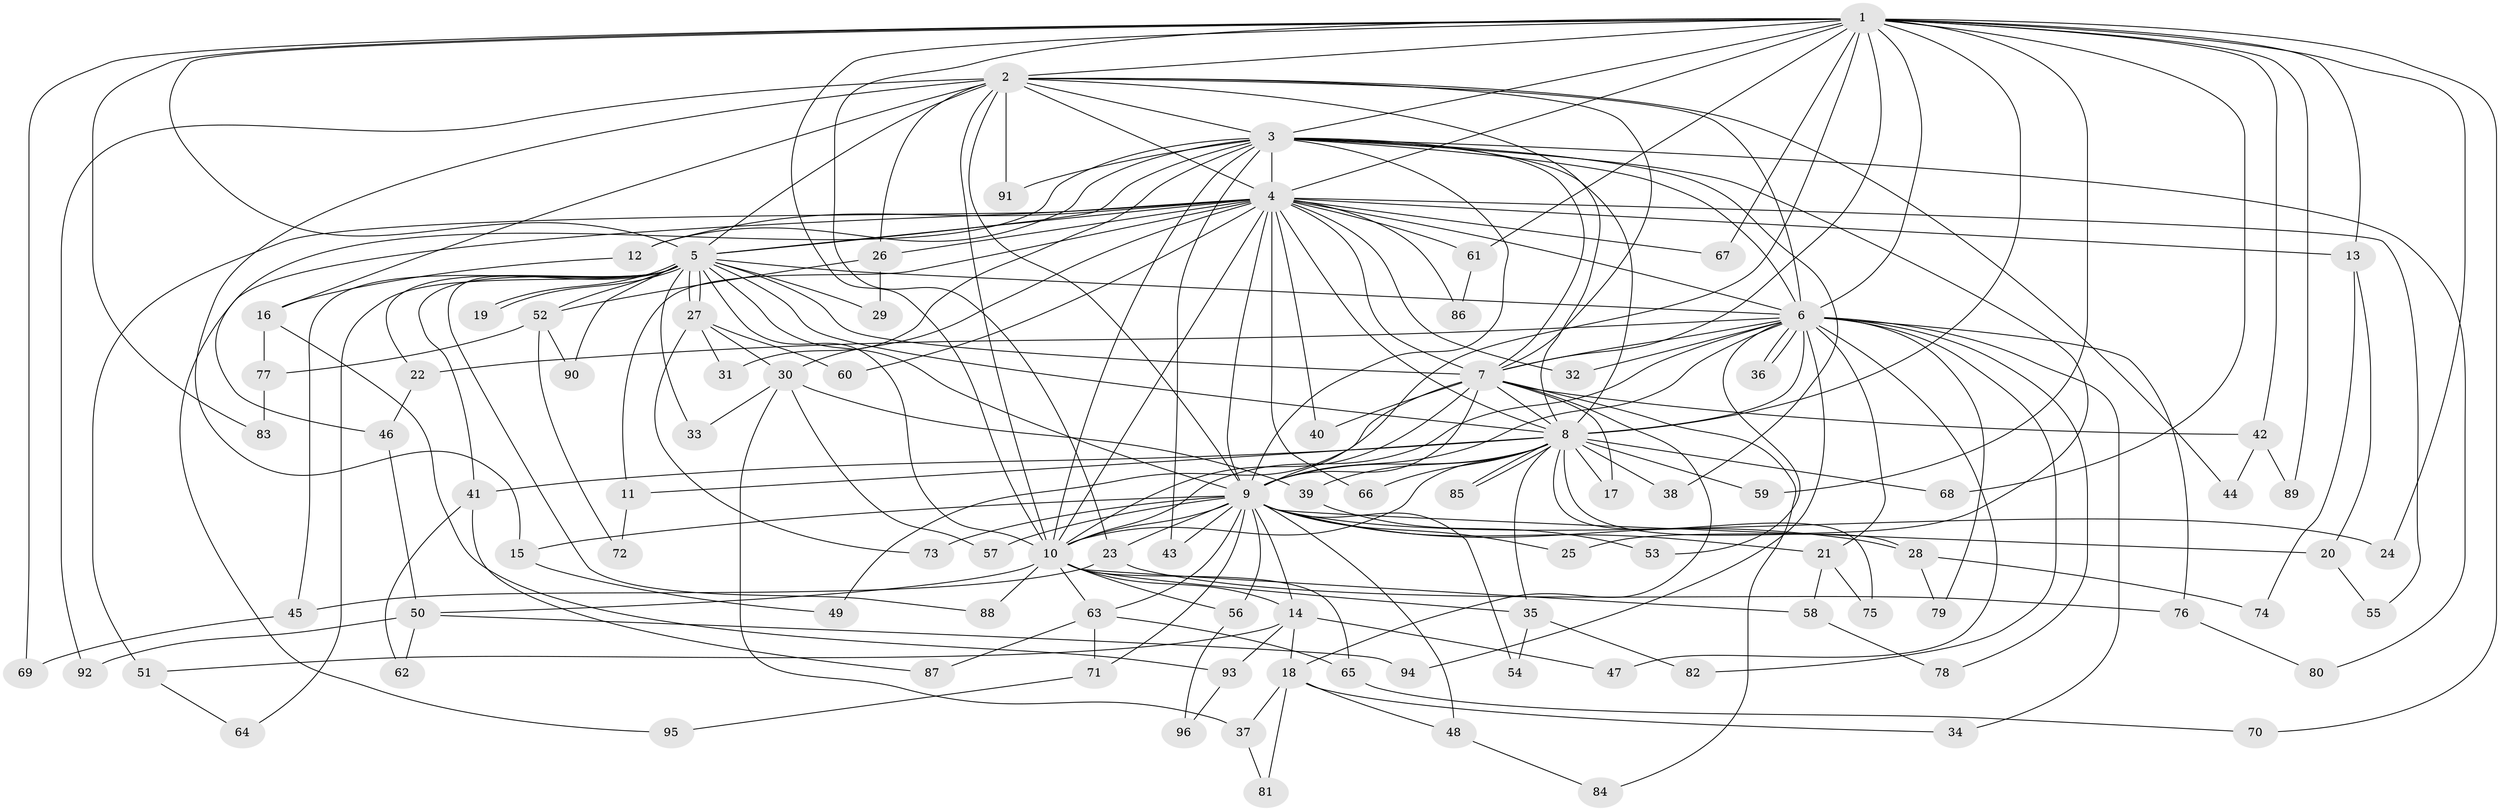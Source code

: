 // coarse degree distribution, {24: 0.02564102564102564, 21: 0.02564102564102564, 23: 0.01282051282051282, 19: 0.01282051282051282, 20: 0.01282051282051282, 16: 0.01282051282051282, 3: 0.16666666666666666, 4: 0.07692307692307693, 7: 0.02564102564102564, 2: 0.5897435897435898, 5: 0.038461538461538464}
// Generated by graph-tools (version 1.1) at 2025/23/03/03/25 07:23:37]
// undirected, 96 vertices, 217 edges
graph export_dot {
graph [start="1"]
  node [color=gray90,style=filled];
  1;
  2;
  3;
  4;
  5;
  6;
  7;
  8;
  9;
  10;
  11;
  12;
  13;
  14;
  15;
  16;
  17;
  18;
  19;
  20;
  21;
  22;
  23;
  24;
  25;
  26;
  27;
  28;
  29;
  30;
  31;
  32;
  33;
  34;
  35;
  36;
  37;
  38;
  39;
  40;
  41;
  42;
  43;
  44;
  45;
  46;
  47;
  48;
  49;
  50;
  51;
  52;
  53;
  54;
  55;
  56;
  57;
  58;
  59;
  60;
  61;
  62;
  63;
  64;
  65;
  66;
  67;
  68;
  69;
  70;
  71;
  72;
  73;
  74;
  75;
  76;
  77;
  78;
  79;
  80;
  81;
  82;
  83;
  84;
  85;
  86;
  87;
  88;
  89;
  90;
  91;
  92;
  93;
  94;
  95;
  96;
  1 -- 2;
  1 -- 3;
  1 -- 4;
  1 -- 5;
  1 -- 6;
  1 -- 7;
  1 -- 8;
  1 -- 9;
  1 -- 10;
  1 -- 13;
  1 -- 23;
  1 -- 24;
  1 -- 42;
  1 -- 59;
  1 -- 61;
  1 -- 67;
  1 -- 68;
  1 -- 69;
  1 -- 70;
  1 -- 83;
  1 -- 89;
  2 -- 3;
  2 -- 4;
  2 -- 5;
  2 -- 6;
  2 -- 7;
  2 -- 8;
  2 -- 9;
  2 -- 10;
  2 -- 15;
  2 -- 16;
  2 -- 26;
  2 -- 44;
  2 -- 91;
  2 -- 92;
  3 -- 4;
  3 -- 5;
  3 -- 6;
  3 -- 7;
  3 -- 8;
  3 -- 9;
  3 -- 10;
  3 -- 12;
  3 -- 25;
  3 -- 31;
  3 -- 38;
  3 -- 43;
  3 -- 46;
  3 -- 80;
  3 -- 91;
  4 -- 5;
  4 -- 6;
  4 -- 7;
  4 -- 8;
  4 -- 9;
  4 -- 10;
  4 -- 11;
  4 -- 12;
  4 -- 13;
  4 -- 26;
  4 -- 30;
  4 -- 32;
  4 -- 40;
  4 -- 51;
  4 -- 55;
  4 -- 60;
  4 -- 61;
  4 -- 66;
  4 -- 67;
  4 -- 86;
  4 -- 95;
  5 -- 6;
  5 -- 7;
  5 -- 8;
  5 -- 9;
  5 -- 10;
  5 -- 19;
  5 -- 19;
  5 -- 22;
  5 -- 27;
  5 -- 27;
  5 -- 29;
  5 -- 33;
  5 -- 41;
  5 -- 45;
  5 -- 52;
  5 -- 64;
  5 -- 88;
  5 -- 90;
  6 -- 7;
  6 -- 8;
  6 -- 9;
  6 -- 10;
  6 -- 21;
  6 -- 22;
  6 -- 32;
  6 -- 34;
  6 -- 36;
  6 -- 36;
  6 -- 47;
  6 -- 53;
  6 -- 76;
  6 -- 78;
  6 -- 79;
  6 -- 82;
  6 -- 94;
  7 -- 8;
  7 -- 9;
  7 -- 10;
  7 -- 17;
  7 -- 18;
  7 -- 40;
  7 -- 42;
  7 -- 49;
  7 -- 84;
  8 -- 9;
  8 -- 10;
  8 -- 11;
  8 -- 17;
  8 -- 28;
  8 -- 35;
  8 -- 38;
  8 -- 39;
  8 -- 41;
  8 -- 59;
  8 -- 66;
  8 -- 68;
  8 -- 75;
  8 -- 85;
  8 -- 85;
  9 -- 10;
  9 -- 14;
  9 -- 15;
  9 -- 20;
  9 -- 21;
  9 -- 23;
  9 -- 24;
  9 -- 25;
  9 -- 28;
  9 -- 43;
  9 -- 48;
  9 -- 54;
  9 -- 56;
  9 -- 57;
  9 -- 63;
  9 -- 71;
  9 -- 73;
  10 -- 14;
  10 -- 35;
  10 -- 50;
  10 -- 56;
  10 -- 58;
  10 -- 63;
  10 -- 65;
  10 -- 88;
  11 -- 72;
  12 -- 16;
  13 -- 20;
  13 -- 74;
  14 -- 18;
  14 -- 47;
  14 -- 51;
  14 -- 93;
  15 -- 49;
  16 -- 77;
  16 -- 93;
  18 -- 34;
  18 -- 37;
  18 -- 48;
  18 -- 81;
  20 -- 55;
  21 -- 58;
  21 -- 75;
  22 -- 46;
  23 -- 45;
  23 -- 76;
  26 -- 29;
  26 -- 52;
  27 -- 30;
  27 -- 31;
  27 -- 60;
  27 -- 73;
  28 -- 74;
  28 -- 79;
  30 -- 33;
  30 -- 37;
  30 -- 39;
  30 -- 57;
  35 -- 54;
  35 -- 82;
  37 -- 81;
  39 -- 53;
  41 -- 62;
  41 -- 87;
  42 -- 44;
  42 -- 89;
  45 -- 69;
  46 -- 50;
  48 -- 84;
  50 -- 62;
  50 -- 92;
  50 -- 94;
  51 -- 64;
  52 -- 72;
  52 -- 77;
  52 -- 90;
  56 -- 96;
  58 -- 78;
  61 -- 86;
  63 -- 65;
  63 -- 71;
  63 -- 87;
  65 -- 70;
  71 -- 95;
  76 -- 80;
  77 -- 83;
  93 -- 96;
}
